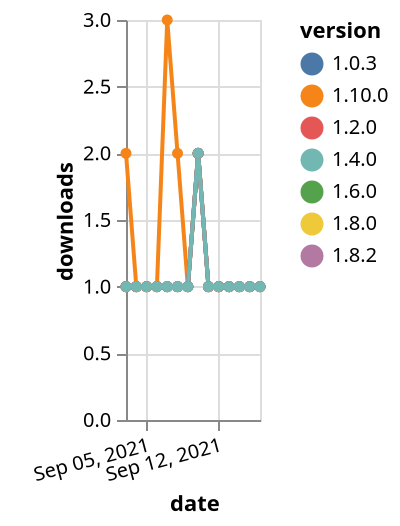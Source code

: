 {"$schema": "https://vega.github.io/schema/vega-lite/v5.json", "description": "A simple bar chart with embedded data.", "data": {"values": [{"date": "2021-09-03", "total": 175, "delta": 1, "version": "1.6.0"}, {"date": "2021-09-04", "total": 176, "delta": 1, "version": "1.6.0"}, {"date": "2021-09-05", "total": 177, "delta": 1, "version": "1.6.0"}, {"date": "2021-09-06", "total": 178, "delta": 1, "version": "1.6.0"}, {"date": "2021-09-07", "total": 179, "delta": 1, "version": "1.6.0"}, {"date": "2021-09-08", "total": 180, "delta": 1, "version": "1.6.0"}, {"date": "2021-09-09", "total": 181, "delta": 1, "version": "1.6.0"}, {"date": "2021-09-10", "total": 183, "delta": 2, "version": "1.6.0"}, {"date": "2021-09-11", "total": 184, "delta": 1, "version": "1.6.0"}, {"date": "2021-09-12", "total": 185, "delta": 1, "version": "1.6.0"}, {"date": "2021-09-13", "total": 186, "delta": 1, "version": "1.6.0"}, {"date": "2021-09-14", "total": 187, "delta": 1, "version": "1.6.0"}, {"date": "2021-09-15", "total": 188, "delta": 1, "version": "1.6.0"}, {"date": "2021-09-16", "total": 189, "delta": 1, "version": "1.6.0"}, {"date": "2021-09-03", "total": 155, "delta": 1, "version": "1.8.0"}, {"date": "2021-09-04", "total": 156, "delta": 1, "version": "1.8.0"}, {"date": "2021-09-05", "total": 157, "delta": 1, "version": "1.8.0"}, {"date": "2021-09-06", "total": 158, "delta": 1, "version": "1.8.0"}, {"date": "2021-09-07", "total": 159, "delta": 1, "version": "1.8.0"}, {"date": "2021-09-08", "total": 160, "delta": 1, "version": "1.8.0"}, {"date": "2021-09-09", "total": 161, "delta": 1, "version": "1.8.0"}, {"date": "2021-09-10", "total": 163, "delta": 2, "version": "1.8.0"}, {"date": "2021-09-11", "total": 164, "delta": 1, "version": "1.8.0"}, {"date": "2021-09-12", "total": 165, "delta": 1, "version": "1.8.0"}, {"date": "2021-09-13", "total": 166, "delta": 1, "version": "1.8.0"}, {"date": "2021-09-14", "total": 167, "delta": 1, "version": "1.8.0"}, {"date": "2021-09-15", "total": 168, "delta": 1, "version": "1.8.0"}, {"date": "2021-09-16", "total": 169, "delta": 1, "version": "1.8.0"}, {"date": "2021-09-03", "total": 133, "delta": 2, "version": "1.10.0"}, {"date": "2021-09-04", "total": 134, "delta": 1, "version": "1.10.0"}, {"date": "2021-09-05", "total": 135, "delta": 1, "version": "1.10.0"}, {"date": "2021-09-06", "total": 136, "delta": 1, "version": "1.10.0"}, {"date": "2021-09-07", "total": 139, "delta": 3, "version": "1.10.0"}, {"date": "2021-09-08", "total": 141, "delta": 2, "version": "1.10.0"}, {"date": "2021-09-09", "total": 142, "delta": 1, "version": "1.10.0"}, {"date": "2021-09-10", "total": 144, "delta": 2, "version": "1.10.0"}, {"date": "2021-09-11", "total": 145, "delta": 1, "version": "1.10.0"}, {"date": "2021-09-12", "total": 146, "delta": 1, "version": "1.10.0"}, {"date": "2021-09-13", "total": 147, "delta": 1, "version": "1.10.0"}, {"date": "2021-09-14", "total": 148, "delta": 1, "version": "1.10.0"}, {"date": "2021-09-15", "total": 149, "delta": 1, "version": "1.10.0"}, {"date": "2021-09-16", "total": 150, "delta": 1, "version": "1.10.0"}, {"date": "2021-09-03", "total": 248, "delta": 1, "version": "1.0.3"}, {"date": "2021-09-04", "total": 249, "delta": 1, "version": "1.0.3"}, {"date": "2021-09-05", "total": 250, "delta": 1, "version": "1.0.3"}, {"date": "2021-09-06", "total": 251, "delta": 1, "version": "1.0.3"}, {"date": "2021-09-07", "total": 252, "delta": 1, "version": "1.0.3"}, {"date": "2021-09-08", "total": 253, "delta": 1, "version": "1.0.3"}, {"date": "2021-09-09", "total": 254, "delta": 1, "version": "1.0.3"}, {"date": "2021-09-10", "total": 256, "delta": 2, "version": "1.0.3"}, {"date": "2021-09-11", "total": 257, "delta": 1, "version": "1.0.3"}, {"date": "2021-09-12", "total": 258, "delta": 1, "version": "1.0.3"}, {"date": "2021-09-13", "total": 259, "delta": 1, "version": "1.0.3"}, {"date": "2021-09-14", "total": 260, "delta": 1, "version": "1.0.3"}, {"date": "2021-09-15", "total": 261, "delta": 1, "version": "1.0.3"}, {"date": "2021-09-16", "total": 262, "delta": 1, "version": "1.0.3"}, {"date": "2021-09-03", "total": 202, "delta": 1, "version": "1.2.0"}, {"date": "2021-09-04", "total": 203, "delta": 1, "version": "1.2.0"}, {"date": "2021-09-05", "total": 204, "delta": 1, "version": "1.2.0"}, {"date": "2021-09-06", "total": 205, "delta": 1, "version": "1.2.0"}, {"date": "2021-09-07", "total": 206, "delta": 1, "version": "1.2.0"}, {"date": "2021-09-08", "total": 207, "delta": 1, "version": "1.2.0"}, {"date": "2021-09-09", "total": 208, "delta": 1, "version": "1.2.0"}, {"date": "2021-09-10", "total": 210, "delta": 2, "version": "1.2.0"}, {"date": "2021-09-11", "total": 211, "delta": 1, "version": "1.2.0"}, {"date": "2021-09-12", "total": 212, "delta": 1, "version": "1.2.0"}, {"date": "2021-09-13", "total": 213, "delta": 1, "version": "1.2.0"}, {"date": "2021-09-14", "total": 214, "delta": 1, "version": "1.2.0"}, {"date": "2021-09-15", "total": 215, "delta": 1, "version": "1.2.0"}, {"date": "2021-09-16", "total": 216, "delta": 1, "version": "1.2.0"}, {"date": "2021-09-03", "total": 139, "delta": 1, "version": "1.8.2"}, {"date": "2021-09-04", "total": 140, "delta": 1, "version": "1.8.2"}, {"date": "2021-09-05", "total": 141, "delta": 1, "version": "1.8.2"}, {"date": "2021-09-06", "total": 142, "delta": 1, "version": "1.8.2"}, {"date": "2021-09-07", "total": 143, "delta": 1, "version": "1.8.2"}, {"date": "2021-09-08", "total": 144, "delta": 1, "version": "1.8.2"}, {"date": "2021-09-09", "total": 145, "delta": 1, "version": "1.8.2"}, {"date": "2021-09-10", "total": 147, "delta": 2, "version": "1.8.2"}, {"date": "2021-09-11", "total": 148, "delta": 1, "version": "1.8.2"}, {"date": "2021-09-12", "total": 149, "delta": 1, "version": "1.8.2"}, {"date": "2021-09-13", "total": 150, "delta": 1, "version": "1.8.2"}, {"date": "2021-09-14", "total": 151, "delta": 1, "version": "1.8.2"}, {"date": "2021-09-15", "total": 152, "delta": 1, "version": "1.8.2"}, {"date": "2021-09-16", "total": 153, "delta": 1, "version": "1.8.2"}, {"date": "2021-09-03", "total": 192, "delta": 1, "version": "1.4.0"}, {"date": "2021-09-04", "total": 193, "delta": 1, "version": "1.4.0"}, {"date": "2021-09-05", "total": 194, "delta": 1, "version": "1.4.0"}, {"date": "2021-09-06", "total": 195, "delta": 1, "version": "1.4.0"}, {"date": "2021-09-07", "total": 196, "delta": 1, "version": "1.4.0"}, {"date": "2021-09-08", "total": 197, "delta": 1, "version": "1.4.0"}, {"date": "2021-09-09", "total": 198, "delta": 1, "version": "1.4.0"}, {"date": "2021-09-10", "total": 200, "delta": 2, "version": "1.4.0"}, {"date": "2021-09-11", "total": 201, "delta": 1, "version": "1.4.0"}, {"date": "2021-09-12", "total": 202, "delta": 1, "version": "1.4.0"}, {"date": "2021-09-13", "total": 203, "delta": 1, "version": "1.4.0"}, {"date": "2021-09-14", "total": 204, "delta": 1, "version": "1.4.0"}, {"date": "2021-09-15", "total": 205, "delta": 1, "version": "1.4.0"}, {"date": "2021-09-16", "total": 206, "delta": 1, "version": "1.4.0"}]}, "width": "container", "mark": {"type": "line", "point": {"filled": true}}, "encoding": {"x": {"field": "date", "type": "temporal", "timeUnit": "yearmonthdate", "title": "date", "axis": {"labelAngle": -15}}, "y": {"field": "delta", "type": "quantitative", "title": "downloads"}, "color": {"field": "version", "type": "nominal"}, "tooltip": {"field": "delta"}}}